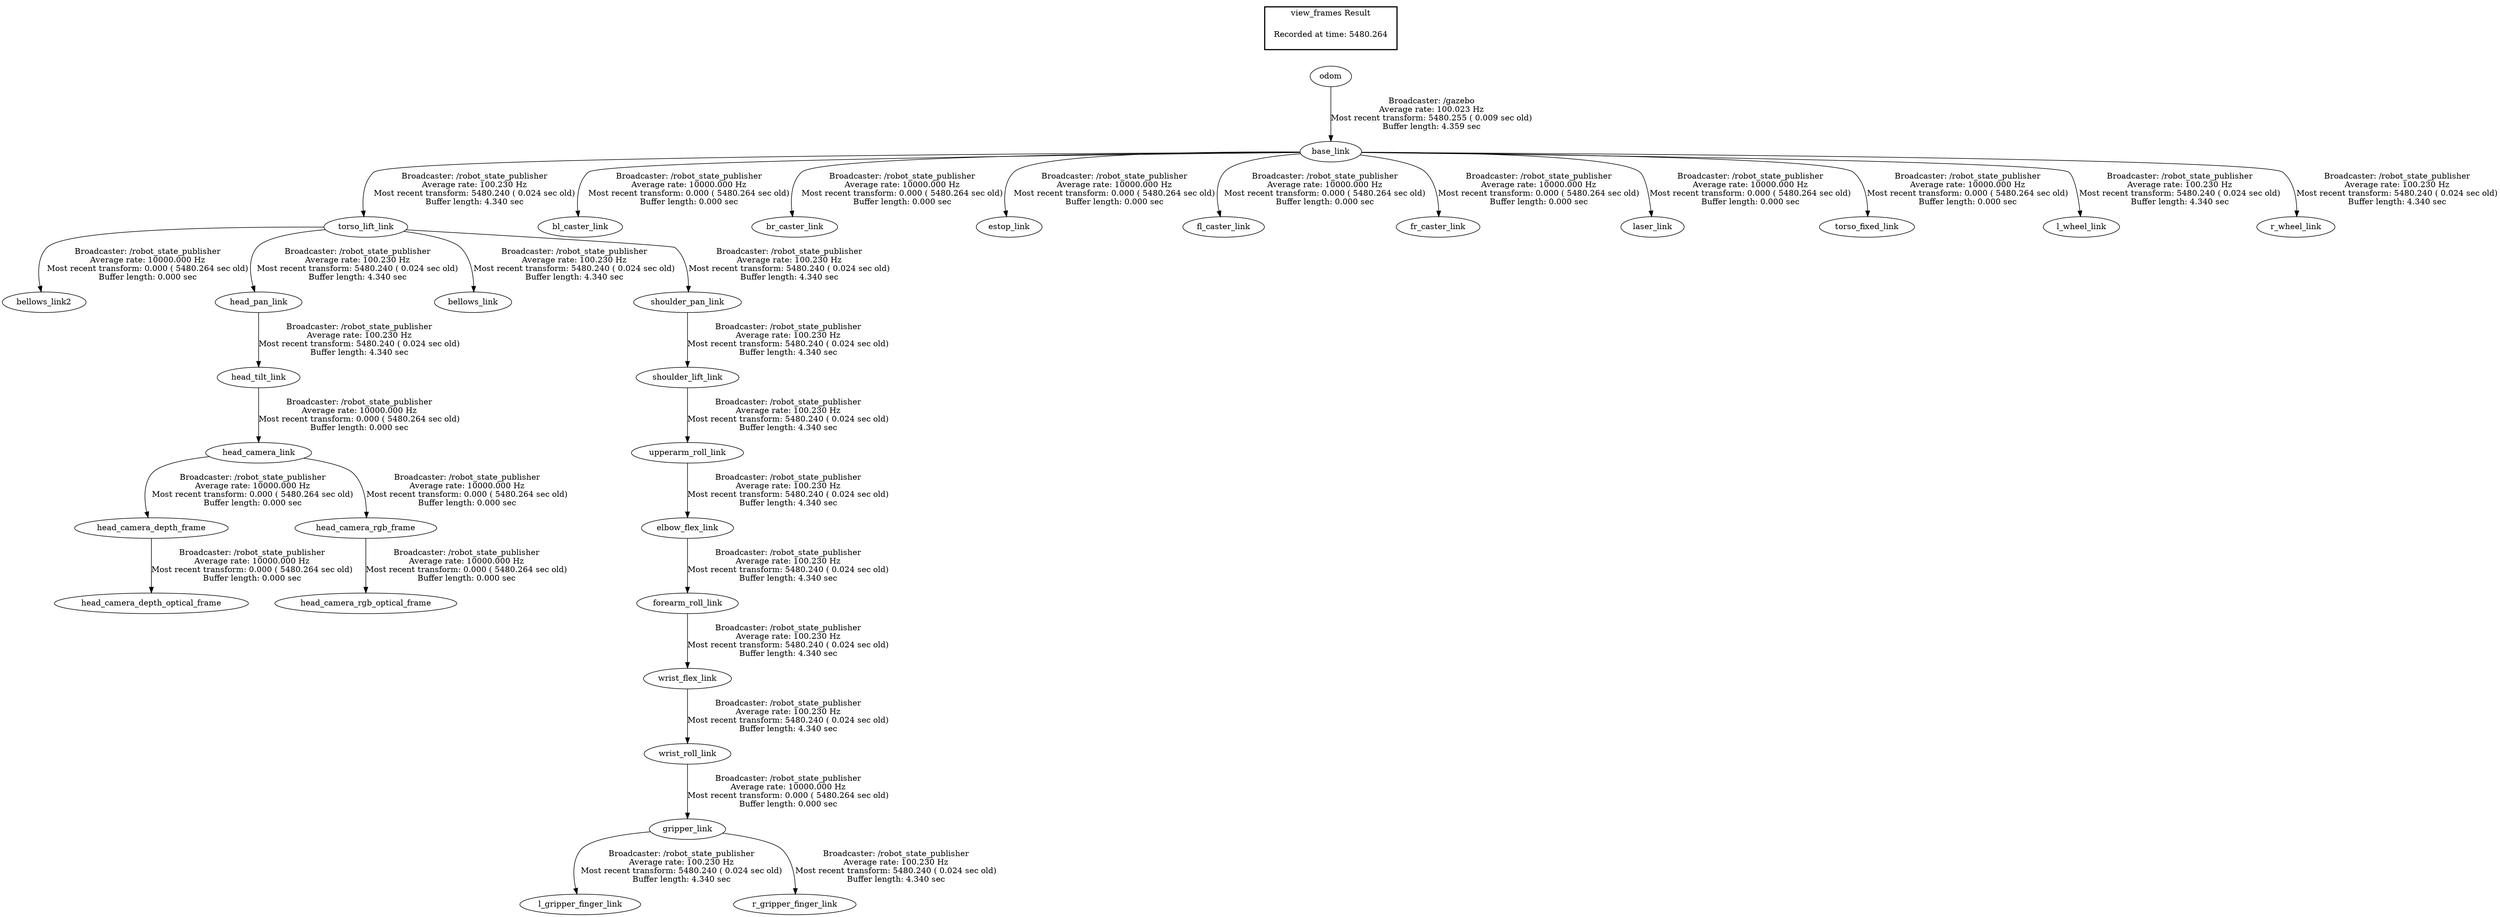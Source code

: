 digraph G {
"torso_lift_link" -> "bellows_link2"[label="Broadcaster: /robot_state_publisher\nAverage rate: 10000.000 Hz\nMost recent transform: 0.000 ( 5480.264 sec old)\nBuffer length: 0.000 sec\n"];
"base_link" -> "torso_lift_link"[label="Broadcaster: /robot_state_publisher\nAverage rate: 100.230 Hz\nMost recent transform: 5480.240 ( 0.024 sec old)\nBuffer length: 4.340 sec\n"];
"base_link" -> "bl_caster_link"[label="Broadcaster: /robot_state_publisher\nAverage rate: 10000.000 Hz\nMost recent transform: 0.000 ( 5480.264 sec old)\nBuffer length: 0.000 sec\n"];
"odom" -> "base_link"[label="Broadcaster: /gazebo\nAverage rate: 100.023 Hz\nMost recent transform: 5480.255 ( 0.009 sec old)\nBuffer length: 4.359 sec\n"];
"base_link" -> "br_caster_link"[label="Broadcaster: /robot_state_publisher\nAverage rate: 10000.000 Hz\nMost recent transform: 0.000 ( 5480.264 sec old)\nBuffer length: 0.000 sec\n"];
"base_link" -> "estop_link"[label="Broadcaster: /robot_state_publisher\nAverage rate: 10000.000 Hz\nMost recent transform: 0.000 ( 5480.264 sec old)\nBuffer length: 0.000 sec\n"];
"base_link" -> "fl_caster_link"[label="Broadcaster: /robot_state_publisher\nAverage rate: 10000.000 Hz\nMost recent transform: 0.000 ( 5480.264 sec old)\nBuffer length: 0.000 sec\n"];
"base_link" -> "fr_caster_link"[label="Broadcaster: /robot_state_publisher\nAverage rate: 10000.000 Hz\nMost recent transform: 0.000 ( 5480.264 sec old)\nBuffer length: 0.000 sec\n"];
"wrist_roll_link" -> "gripper_link"[label="Broadcaster: /robot_state_publisher\nAverage rate: 10000.000 Hz\nMost recent transform: 0.000 ( 5480.264 sec old)\nBuffer length: 0.000 sec\n"];
"wrist_flex_link" -> "wrist_roll_link"[label="Broadcaster: /robot_state_publisher\nAverage rate: 100.230 Hz\nMost recent transform: 5480.240 ( 0.024 sec old)\nBuffer length: 4.340 sec\n"];
"head_camera_link" -> "head_camera_depth_frame"[label="Broadcaster: /robot_state_publisher\nAverage rate: 10000.000 Hz\nMost recent transform: 0.000 ( 5480.264 sec old)\nBuffer length: 0.000 sec\n"];
"head_tilt_link" -> "head_camera_link"[label="Broadcaster: /robot_state_publisher\nAverage rate: 10000.000 Hz\nMost recent transform: 0.000 ( 5480.264 sec old)\nBuffer length: 0.000 sec\n"];
"head_camera_depth_frame" -> "head_camera_depth_optical_frame"[label="Broadcaster: /robot_state_publisher\nAverage rate: 10000.000 Hz\nMost recent transform: 0.000 ( 5480.264 sec old)\nBuffer length: 0.000 sec\n"];
"head_pan_link" -> "head_tilt_link"[label="Broadcaster: /robot_state_publisher\nAverage rate: 100.230 Hz\nMost recent transform: 5480.240 ( 0.024 sec old)\nBuffer length: 4.340 sec\n"];
"head_camera_link" -> "head_camera_rgb_frame"[label="Broadcaster: /robot_state_publisher\nAverage rate: 10000.000 Hz\nMost recent transform: 0.000 ( 5480.264 sec old)\nBuffer length: 0.000 sec\n"];
"head_camera_rgb_frame" -> "head_camera_rgb_optical_frame"[label="Broadcaster: /robot_state_publisher\nAverage rate: 10000.000 Hz\nMost recent transform: 0.000 ( 5480.264 sec old)\nBuffer length: 0.000 sec\n"];
"base_link" -> "laser_link"[label="Broadcaster: /robot_state_publisher\nAverage rate: 10000.000 Hz\nMost recent transform: 0.000 ( 5480.264 sec old)\nBuffer length: 0.000 sec\n"];
"base_link" -> "torso_fixed_link"[label="Broadcaster: /robot_state_publisher\nAverage rate: 10000.000 Hz\nMost recent transform: 0.000 ( 5480.264 sec old)\nBuffer length: 0.000 sec\n"];
"torso_lift_link" -> "bellows_link"[label="Broadcaster: /robot_state_publisher\nAverage rate: 100.230 Hz\nMost recent transform: 5480.240 ( 0.024 sec old)\nBuffer length: 4.340 sec\n"];
"upperarm_roll_link" -> "elbow_flex_link"[label="Broadcaster: /robot_state_publisher\nAverage rate: 100.230 Hz\nMost recent transform: 5480.240 ( 0.024 sec old)\nBuffer length: 4.340 sec\n"];
"shoulder_lift_link" -> "upperarm_roll_link"[label="Broadcaster: /robot_state_publisher\nAverage rate: 100.230 Hz\nMost recent transform: 5480.240 ( 0.024 sec old)\nBuffer length: 4.340 sec\n"];
"elbow_flex_link" -> "forearm_roll_link"[label="Broadcaster: /robot_state_publisher\nAverage rate: 100.230 Hz\nMost recent transform: 5480.240 ( 0.024 sec old)\nBuffer length: 4.340 sec\n"];
"torso_lift_link" -> "head_pan_link"[label="Broadcaster: /robot_state_publisher\nAverage rate: 100.230 Hz\nMost recent transform: 5480.240 ( 0.024 sec old)\nBuffer length: 4.340 sec\n"];
"gripper_link" -> "l_gripper_finger_link"[label="Broadcaster: /robot_state_publisher\nAverage rate: 100.230 Hz\nMost recent transform: 5480.240 ( 0.024 sec old)\nBuffer length: 4.340 sec\n"];
"base_link" -> "l_wheel_link"[label="Broadcaster: /robot_state_publisher\nAverage rate: 100.230 Hz\nMost recent transform: 5480.240 ( 0.024 sec old)\nBuffer length: 4.340 sec\n"];
"gripper_link" -> "r_gripper_finger_link"[label="Broadcaster: /robot_state_publisher\nAverage rate: 100.230 Hz\nMost recent transform: 5480.240 ( 0.024 sec old)\nBuffer length: 4.340 sec\n"];
"base_link" -> "r_wheel_link"[label="Broadcaster: /robot_state_publisher\nAverage rate: 100.230 Hz\nMost recent transform: 5480.240 ( 0.024 sec old)\nBuffer length: 4.340 sec\n"];
"shoulder_pan_link" -> "shoulder_lift_link"[label="Broadcaster: /robot_state_publisher\nAverage rate: 100.230 Hz\nMost recent transform: 5480.240 ( 0.024 sec old)\nBuffer length: 4.340 sec\n"];
"torso_lift_link" -> "shoulder_pan_link"[label="Broadcaster: /robot_state_publisher\nAverage rate: 100.230 Hz\nMost recent transform: 5480.240 ( 0.024 sec old)\nBuffer length: 4.340 sec\n"];
"forearm_roll_link" -> "wrist_flex_link"[label="Broadcaster: /robot_state_publisher\nAverage rate: 100.230 Hz\nMost recent transform: 5480.240 ( 0.024 sec old)\nBuffer length: 4.340 sec\n"];
edge [style=invis];
 subgraph cluster_legend { style=bold; color=black; label ="view_frames Result";
"Recorded at time: 5480.264"[ shape=plaintext ] ;
 }->"odom";
}